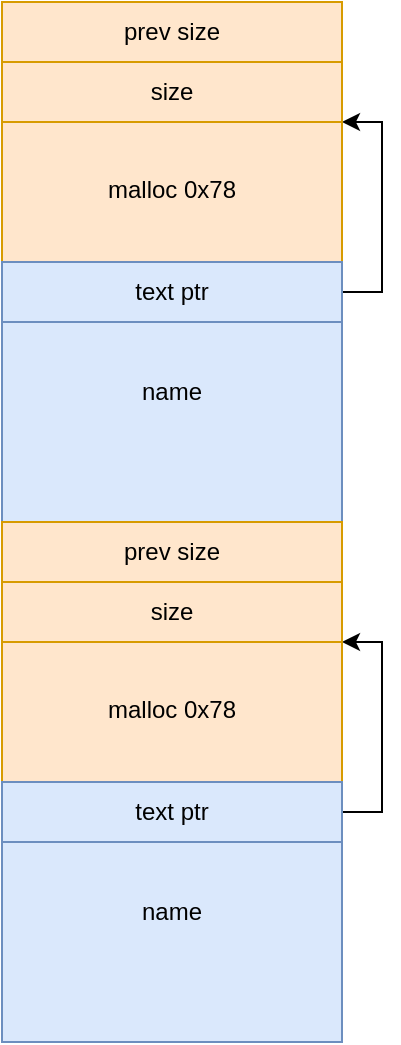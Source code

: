 <mxfile version="17.5.0" type="github">
  <diagram id="5vSy_viqhQwmgGxNUU4j" name="第 1 页">
    <mxGraphModel dx="1741" dy="1185" grid="1" gridSize="10" guides="1" tooltips="1" connect="1" arrows="1" fold="1" page="0" pageScale="1" pageWidth="827" pageHeight="1169" background="none" math="0" shadow="0">
      <root>
        <mxCell id="0" />
        <mxCell id="1" parent="0" />
        <mxCell id="KlACzWgXvU63oRVZ-FLX-21" value="&lt;br&gt;&lt;br&gt;&lt;br&gt;&lt;br&gt;malloc 0x78" style="rounded=0;whiteSpace=wrap;html=1;fillColor=#ffe6cc;strokeColor=#d79b00;" vertex="1" parent="1">
          <mxGeometry x="-840" y="-260" width="170" height="130" as="geometry" />
        </mxCell>
        <mxCell id="KlACzWgXvU63oRVZ-FLX-5" value="&lt;br&gt;&lt;br&gt;&lt;br&gt;&lt;br&gt;malloc 0x78" style="rounded=0;whiteSpace=wrap;html=1;fillColor=#ffe6cc;strokeColor=#d79b00;" vertex="1" parent="1">
          <mxGeometry x="-840" y="-520" width="170" height="130" as="geometry" />
        </mxCell>
        <mxCell id="KlACzWgXvU63oRVZ-FLX-6" value="name" style="rounded=0;whiteSpace=wrap;html=1;fillColor=#dae8fc;strokeColor=#6c8ebf;" vertex="1" parent="1">
          <mxGeometry x="-840" y="-390" width="170" height="130" as="geometry" />
        </mxCell>
        <mxCell id="KlACzWgXvU63oRVZ-FLX-18" style="edgeStyle=orthogonalEdgeStyle;rounded=0;orthogonalLoop=1;jettySize=auto;html=1;exitX=1;exitY=0.5;exitDx=0;exitDy=0;entryX=1;entryY=1;entryDx=0;entryDy=0;" edge="1" parent="1" source="KlACzWgXvU63oRVZ-FLX-7" target="KlACzWgXvU63oRVZ-FLX-15">
          <mxGeometry relative="1" as="geometry">
            <Array as="points">
              <mxPoint x="-650" y="-375" />
              <mxPoint x="-650" y="-460" />
            </Array>
          </mxGeometry>
        </mxCell>
        <mxCell id="KlACzWgXvU63oRVZ-FLX-7" value="text ptr" style="rounded=0;whiteSpace=wrap;html=1;fillColor=#dae8fc;strokeColor=#6c8ebf;" vertex="1" parent="1">
          <mxGeometry x="-840" y="-390" width="170" height="30" as="geometry" />
        </mxCell>
        <mxCell id="KlACzWgXvU63oRVZ-FLX-10" value="name" style="rounded=0;whiteSpace=wrap;html=1;fillColor=#dae8fc;strokeColor=#6c8ebf;" vertex="1" parent="1">
          <mxGeometry x="-840" y="-130" width="170" height="130" as="geometry" />
        </mxCell>
        <mxCell id="KlACzWgXvU63oRVZ-FLX-22" style="edgeStyle=orthogonalEdgeStyle;rounded=0;orthogonalLoop=1;jettySize=auto;html=1;exitX=1;exitY=0.5;exitDx=0;exitDy=0;entryX=1;entryY=1;entryDx=0;entryDy=0;" edge="1" parent="1" source="KlACzWgXvU63oRVZ-FLX-12" target="KlACzWgXvU63oRVZ-FLX-20">
          <mxGeometry relative="1" as="geometry">
            <Array as="points">
              <mxPoint x="-650" y="-115" />
              <mxPoint x="-650" y="-200" />
            </Array>
          </mxGeometry>
        </mxCell>
        <mxCell id="KlACzWgXvU63oRVZ-FLX-12" value="text ptr" style="rounded=0;whiteSpace=wrap;html=1;fillColor=#dae8fc;strokeColor=#6c8ebf;" vertex="1" parent="1">
          <mxGeometry x="-840" y="-130" width="170" height="30" as="geometry" />
        </mxCell>
        <mxCell id="KlACzWgXvU63oRVZ-FLX-14" value="prev size" style="rounded=0;whiteSpace=wrap;html=1;fillColor=#ffe6cc;strokeColor=#d79b00;" vertex="1" parent="1">
          <mxGeometry x="-840" y="-520" width="170" height="30" as="geometry" />
        </mxCell>
        <mxCell id="KlACzWgXvU63oRVZ-FLX-15" value="size" style="rounded=0;whiteSpace=wrap;html=1;fillColor=#ffe6cc;strokeColor=#d79b00;" vertex="1" parent="1">
          <mxGeometry x="-840" y="-490" width="170" height="30" as="geometry" />
        </mxCell>
        <mxCell id="KlACzWgXvU63oRVZ-FLX-19" value="prev size" style="rounded=0;whiteSpace=wrap;html=1;fillColor=#ffe6cc;strokeColor=#d79b00;" vertex="1" parent="1">
          <mxGeometry x="-840" y="-260" width="170" height="30" as="geometry" />
        </mxCell>
        <mxCell id="KlACzWgXvU63oRVZ-FLX-20" value="size" style="rounded=0;whiteSpace=wrap;html=1;fillColor=#ffe6cc;strokeColor=#d79b00;" vertex="1" parent="1">
          <mxGeometry x="-840" y="-230" width="170" height="30" as="geometry" />
        </mxCell>
      </root>
    </mxGraphModel>
  </diagram>
</mxfile>
